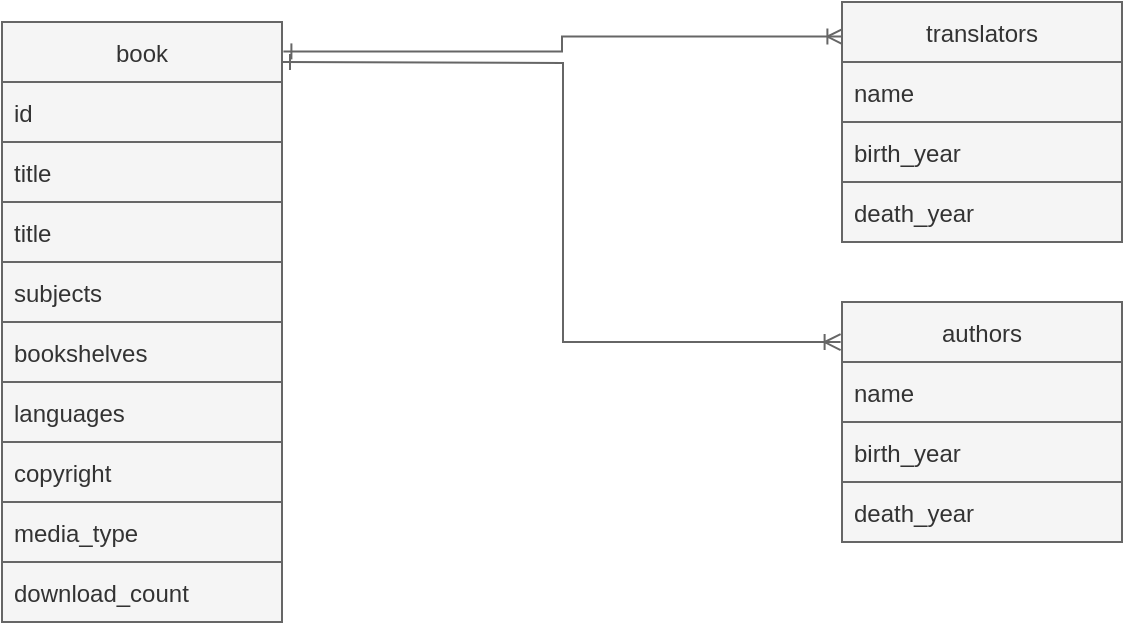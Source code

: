 <mxfile>
    <diagram id="alqr_KeNJsog4ZIDqcuR" name="Page-1">
        <mxGraphModel dx="268" dy="958" grid="1" gridSize="10" guides="1" tooltips="1" connect="1" arrows="1" fold="1" page="1" pageScale="1" pageWidth="850" pageHeight="1100" math="0" shadow="0">
            <root>
                <mxCell id="0"/>
                <mxCell id="1" parent="0"/>
                <mxCell id="BvJdwYxuy_YTe1sg0uFi-32" style="edgeStyle=orthogonalEdgeStyle;rounded=0;orthogonalLoop=1;jettySize=auto;html=1;entryX=0.005;entryY=0.144;entryDx=0;entryDy=0;entryPerimeter=0;startArrow=ERone;startFill=0;endArrow=ERoneToMany;endFill=0;exitX=1.005;exitY=0.049;exitDx=0;exitDy=0;exitPerimeter=0;fillColor=#f5f5f5;strokeColor=#666666;" parent="1" source="BvJdwYxuy_YTe1sg0uFi-2" target="BvJdwYxuy_YTe1sg0uFi-11" edge="1">
                    <mxGeometry relative="1" as="geometry">
                        <mxPoint x="430" y="30" as="sourcePoint"/>
                    </mxGeometry>
                </mxCell>
                <mxCell id="BvJdwYxuy_YTe1sg0uFi-2" value="book" style="swimlane;fontStyle=0;childLayout=stackLayout;horizontal=1;startSize=30;horizontalStack=0;resizeParent=1;resizeParentMax=0;resizeLast=0;collapsible=1;marginBottom=0;strokeColor=#666666;fillColor=#f5f5f5;fontColor=#333333;" parent="1" vertex="1">
                    <mxGeometry x="270" y="20" width="140" height="300" as="geometry"/>
                </mxCell>
                <mxCell id="BvJdwYxuy_YTe1sg0uFi-3" value="id" style="text;strokeColor=#666666;fillColor=#f5f5f5;align=left;verticalAlign=middle;spacingLeft=4;spacingRight=4;overflow=hidden;points=[[0,0.5],[1,0.5]];portConstraint=eastwest;rotatable=0;fontColor=#333333;" parent="BvJdwYxuy_YTe1sg0uFi-2" vertex="1">
                    <mxGeometry y="30" width="140" height="30" as="geometry"/>
                </mxCell>
                <mxCell id="BvJdwYxuy_YTe1sg0uFi-4" value="title" style="text;strokeColor=#666666;fillColor=#f5f5f5;align=left;verticalAlign=middle;spacingLeft=4;spacingRight=4;overflow=hidden;points=[[0,0.5],[1,0.5]];portConstraint=eastwest;rotatable=0;fontColor=#333333;" parent="BvJdwYxuy_YTe1sg0uFi-2" vertex="1">
                    <mxGeometry y="60" width="140" height="30" as="geometry"/>
                </mxCell>
                <mxCell id="BvJdwYxuy_YTe1sg0uFi-10" value="title" style="text;strokeColor=#666666;fillColor=#f5f5f5;align=left;verticalAlign=middle;spacingLeft=4;spacingRight=4;overflow=hidden;points=[[0,0.5],[1,0.5]];portConstraint=eastwest;rotatable=0;fontColor=#333333;" parent="BvJdwYxuy_YTe1sg0uFi-2" vertex="1">
                    <mxGeometry y="90" width="140" height="30" as="geometry"/>
                </mxCell>
                <mxCell id="BvJdwYxuy_YTe1sg0uFi-15" value="subjects" style="text;strokeColor=#666666;fillColor=#f5f5f5;align=left;verticalAlign=middle;spacingLeft=4;spacingRight=4;overflow=hidden;points=[[0,0.5],[1,0.5]];portConstraint=eastwest;rotatable=0;fontColor=#333333;" parent="BvJdwYxuy_YTe1sg0uFi-2" vertex="1">
                    <mxGeometry y="120" width="140" height="30" as="geometry"/>
                </mxCell>
                <mxCell id="BvJdwYxuy_YTe1sg0uFi-16" value="bookshelves" style="text;strokeColor=#666666;fillColor=#f5f5f5;align=left;verticalAlign=middle;spacingLeft=4;spacingRight=4;overflow=hidden;points=[[0,0.5],[1,0.5]];portConstraint=eastwest;rotatable=0;fontColor=#333333;" parent="BvJdwYxuy_YTe1sg0uFi-2" vertex="1">
                    <mxGeometry y="150" width="140" height="30" as="geometry"/>
                </mxCell>
                <mxCell id="BvJdwYxuy_YTe1sg0uFi-17" value="languages" style="text;strokeColor=#666666;fillColor=#f5f5f5;align=left;verticalAlign=middle;spacingLeft=4;spacingRight=4;overflow=hidden;points=[[0,0.5],[1,0.5]];portConstraint=eastwest;rotatable=0;fontColor=#333333;" parent="BvJdwYxuy_YTe1sg0uFi-2" vertex="1">
                    <mxGeometry y="180" width="140" height="30" as="geometry"/>
                </mxCell>
                <mxCell id="BvJdwYxuy_YTe1sg0uFi-18" value="copyright" style="text;strokeColor=#666666;fillColor=#f5f5f5;align=left;verticalAlign=middle;spacingLeft=4;spacingRight=4;overflow=hidden;points=[[0,0.5],[1,0.5]];portConstraint=eastwest;rotatable=0;fontColor=#333333;" parent="BvJdwYxuy_YTe1sg0uFi-2" vertex="1">
                    <mxGeometry y="210" width="140" height="30" as="geometry"/>
                </mxCell>
                <mxCell id="BvJdwYxuy_YTe1sg0uFi-19" value="media_type" style="text;strokeColor=#666666;fillColor=#f5f5f5;align=left;verticalAlign=middle;spacingLeft=4;spacingRight=4;overflow=hidden;points=[[0,0.5],[1,0.5]];portConstraint=eastwest;rotatable=0;fontColor=#333333;" parent="BvJdwYxuy_YTe1sg0uFi-2" vertex="1">
                    <mxGeometry y="240" width="140" height="30" as="geometry"/>
                </mxCell>
                <mxCell id="BvJdwYxuy_YTe1sg0uFi-20" value="download_count" style="text;strokeColor=#666666;fillColor=#f5f5f5;align=left;verticalAlign=middle;spacingLeft=4;spacingRight=4;overflow=hidden;points=[[0,0.5],[1,0.5]];portConstraint=eastwest;rotatable=0;fontColor=#333333;" parent="BvJdwYxuy_YTe1sg0uFi-2" vertex="1">
                    <mxGeometry y="270" width="140" height="30" as="geometry"/>
                </mxCell>
                <mxCell id="BvJdwYxuy_YTe1sg0uFi-6" value="authors" style="swimlane;fontStyle=0;childLayout=stackLayout;horizontal=1;startSize=30;horizontalStack=0;resizeParent=1;resizeParentMax=0;resizeLast=0;collapsible=1;marginBottom=0;strokeColor=#666666;fillColor=#f5f5f5;fontColor=#333333;" parent="1" vertex="1">
                    <mxGeometry x="690" y="160" width="140" height="120" as="geometry"/>
                </mxCell>
                <mxCell id="BvJdwYxuy_YTe1sg0uFi-7" value="name" style="text;strokeColor=#666666;fillColor=#f5f5f5;align=left;verticalAlign=middle;spacingLeft=4;spacingRight=4;overflow=hidden;points=[[0,0.5],[1,0.5]];portConstraint=eastwest;rotatable=0;fontColor=#333333;" parent="BvJdwYxuy_YTe1sg0uFi-6" vertex="1">
                    <mxGeometry y="30" width="140" height="30" as="geometry"/>
                </mxCell>
                <mxCell id="BvJdwYxuy_YTe1sg0uFi-8" value="birth_year" style="text;strokeColor=#666666;fillColor=#f5f5f5;align=left;verticalAlign=middle;spacingLeft=4;spacingRight=4;overflow=hidden;points=[[0,0.5],[1,0.5]];portConstraint=eastwest;rotatable=0;fontColor=#333333;" parent="BvJdwYxuy_YTe1sg0uFi-6" vertex="1">
                    <mxGeometry y="60" width="140" height="30" as="geometry"/>
                </mxCell>
                <mxCell id="BvJdwYxuy_YTe1sg0uFi-9" value="death_year" style="text;strokeColor=#666666;fillColor=#f5f5f5;align=left;verticalAlign=middle;spacingLeft=4;spacingRight=4;overflow=hidden;points=[[0,0.5],[1,0.5]];portConstraint=eastwest;rotatable=0;fontColor=#333333;" parent="BvJdwYxuy_YTe1sg0uFi-6" vertex="1">
                    <mxGeometry y="90" width="140" height="30" as="geometry"/>
                </mxCell>
                <mxCell id="BvJdwYxuy_YTe1sg0uFi-11" value="translators" style="swimlane;fontStyle=0;childLayout=stackLayout;horizontal=1;startSize=30;horizontalStack=0;resizeParent=1;resizeParentMax=0;resizeLast=0;collapsible=1;marginBottom=0;strokeColor=#666666;fillColor=#f5f5f5;fontColor=#333333;" parent="1" vertex="1">
                    <mxGeometry x="690" y="10" width="140" height="120" as="geometry"/>
                </mxCell>
                <mxCell id="BvJdwYxuy_YTe1sg0uFi-12" value="name" style="text;strokeColor=#666666;fillColor=#f5f5f5;align=left;verticalAlign=middle;spacingLeft=4;spacingRight=4;overflow=hidden;points=[[0,0.5],[1,0.5]];portConstraint=eastwest;rotatable=0;fontColor=#333333;" parent="BvJdwYxuy_YTe1sg0uFi-11" vertex="1">
                    <mxGeometry y="30" width="140" height="30" as="geometry"/>
                </mxCell>
                <mxCell id="BvJdwYxuy_YTe1sg0uFi-13" value="birth_year" style="text;strokeColor=#666666;fillColor=#f5f5f5;align=left;verticalAlign=middle;spacingLeft=4;spacingRight=4;overflow=hidden;points=[[0,0.5],[1,0.5]];portConstraint=eastwest;rotatable=0;fontColor=#333333;" parent="BvJdwYxuy_YTe1sg0uFi-11" vertex="1">
                    <mxGeometry y="60" width="140" height="30" as="geometry"/>
                </mxCell>
                <mxCell id="BvJdwYxuy_YTe1sg0uFi-14" value="death_year" style="text;strokeColor=#666666;fillColor=#f5f5f5;align=left;verticalAlign=middle;spacingLeft=4;spacingRight=4;overflow=hidden;points=[[0,0.5],[1,0.5]];portConstraint=eastwest;rotatable=0;fontColor=#333333;" parent="BvJdwYxuy_YTe1sg0uFi-11" vertex="1">
                    <mxGeometry y="90" width="140" height="30" as="geometry"/>
                </mxCell>
                <mxCell id="BvJdwYxuy_YTe1sg0uFi-31" style="edgeStyle=orthogonalEdgeStyle;rounded=0;orthogonalLoop=1;jettySize=auto;html=1;entryX=-0.005;entryY=0.167;entryDx=0;entryDy=0;entryPerimeter=0;startArrow=ERone;startFill=0;endArrow=ERoneToMany;endFill=0;fillColor=#f5f5f5;strokeColor=#666666;" parent="1" target="BvJdwYxuy_YTe1sg0uFi-6" edge="1">
                    <mxGeometry relative="1" as="geometry">
                        <mxPoint x="410" y="40" as="sourcePoint"/>
                    </mxGeometry>
                </mxCell>
            </root>
        </mxGraphModel>
    </diagram>
</mxfile>